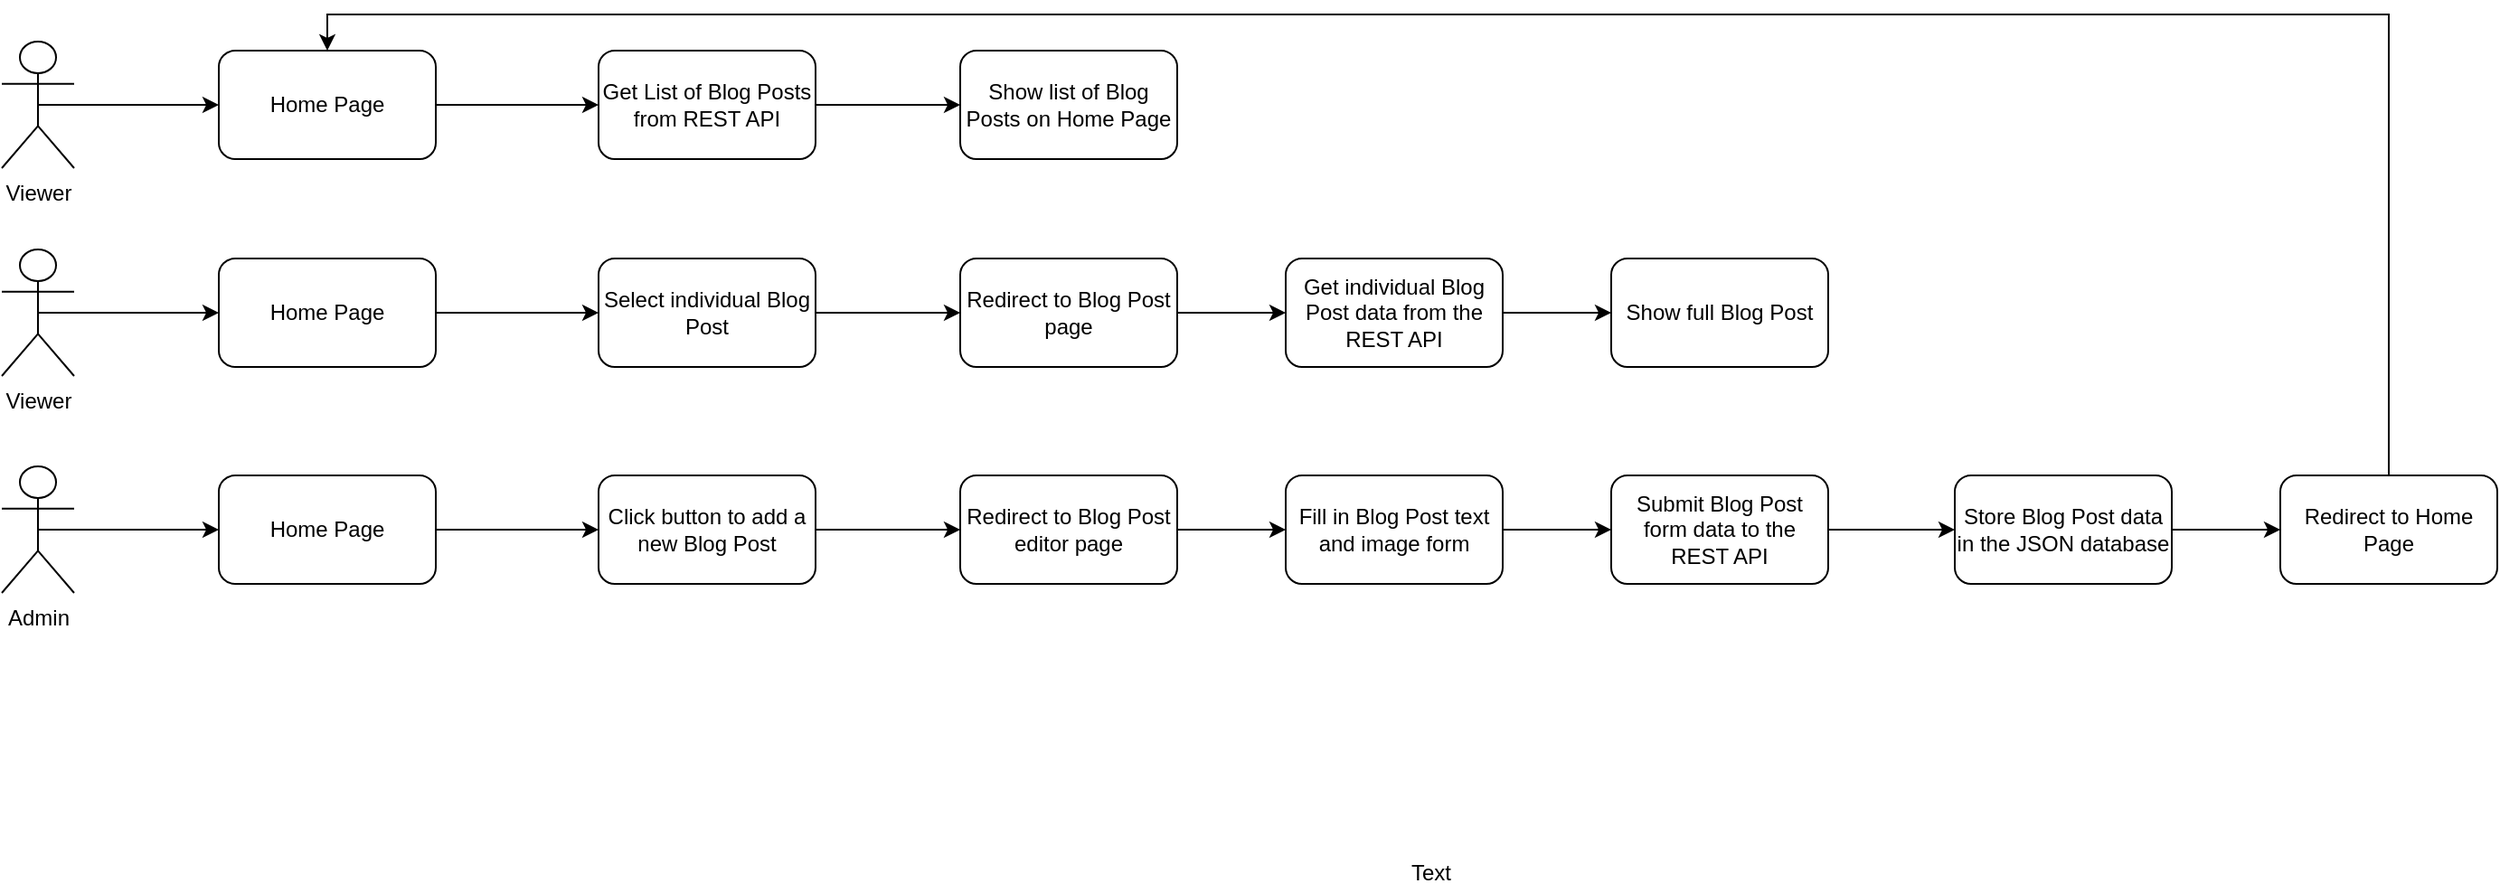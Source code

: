 <mxfile compressed="true" version="13.2.2" type="device" pages="2"><diagram id="pjxHPNAOR4BkMF33k8VS" name="User Flow"><mxGraphModel dx="1580" dy="1089" grid="1" gridSize="10" guides="1" tooltips="1" connect="1" arrows="1" fold="1" page="1" pageScale="1" pageWidth="850" pageHeight="1100" math="0" shadow="0"><root><mxCell id="9fRYV_rmQhWTyooxmD6T-0"/><mxCell id="9fRYV_rmQhWTyooxmD6T-1" parent="9fRYV_rmQhWTyooxmD6T-0"/><mxCell id="r-CkR7PyCMjqZGLbdcW0-6" style="edgeStyle=orthogonalEdgeStyle;rounded=0;orthogonalLoop=1;jettySize=auto;html=1;exitX=0.5;exitY=0.5;exitDx=0;exitDy=0;exitPerimeter=0;entryX=0;entryY=0.5;entryDx=0;entryDy=0;" edge="1" parent="9fRYV_rmQhWTyooxmD6T-1" source="r-CkR7PyCMjqZGLbdcW0-0" target="r-CkR7PyCMjqZGLbdcW0-2"><mxGeometry relative="1" as="geometry"/></mxCell><mxCell id="r-CkR7PyCMjqZGLbdcW0-0" value="Viewer" style="shape=umlActor;verticalLabelPosition=bottom;labelBackgroundColor=#ffffff;verticalAlign=top;html=1;outlineConnect=0;" vertex="1" parent="9fRYV_rmQhWTyooxmD6T-1"><mxGeometry x="10" y="95" width="40" height="70" as="geometry"/></mxCell><mxCell id="r-CkR7PyCMjqZGLbdcW0-8" style="edgeStyle=orthogonalEdgeStyle;rounded=0;orthogonalLoop=1;jettySize=auto;html=1;exitX=1;exitY=0.5;exitDx=0;exitDy=0;" edge="1" parent="9fRYV_rmQhWTyooxmD6T-1" source="r-CkR7PyCMjqZGLbdcW0-2" target="r-CkR7PyCMjqZGLbdcW0-7"><mxGeometry relative="1" as="geometry"/></mxCell><mxCell id="r-CkR7PyCMjqZGLbdcW0-2" value="Home Page" style="rounded=1;whiteSpace=wrap;html=1;" vertex="1" parent="9fRYV_rmQhWTyooxmD6T-1"><mxGeometry x="130" y="100" width="120" height="60" as="geometry"/></mxCell><mxCell id="r-CkR7PyCMjqZGLbdcW0-10" style="edgeStyle=orthogonalEdgeStyle;rounded=0;orthogonalLoop=1;jettySize=auto;html=1;exitX=1;exitY=0.5;exitDx=0;exitDy=0;entryX=0;entryY=0.5;entryDx=0;entryDy=0;" edge="1" parent="9fRYV_rmQhWTyooxmD6T-1" source="r-CkR7PyCMjqZGLbdcW0-7" target="r-CkR7PyCMjqZGLbdcW0-9"><mxGeometry relative="1" as="geometry"/></mxCell><mxCell id="r-CkR7PyCMjqZGLbdcW0-7" value="Get List of Blog Posts from REST API" style="rounded=1;whiteSpace=wrap;html=1;" vertex="1" parent="9fRYV_rmQhWTyooxmD6T-1"><mxGeometry x="340" y="100" width="120" height="60" as="geometry"/></mxCell><mxCell id="r-CkR7PyCMjqZGLbdcW0-9" value="Show list of Blog Posts on Home Page" style="rounded=1;whiteSpace=wrap;html=1;" vertex="1" parent="9fRYV_rmQhWTyooxmD6T-1"><mxGeometry x="540" y="100" width="120" height="60" as="geometry"/></mxCell><mxCell id="r-CkR7PyCMjqZGLbdcW0-11" style="edgeStyle=orthogonalEdgeStyle;rounded=0;orthogonalLoop=1;jettySize=auto;html=1;exitX=0.5;exitY=0.5;exitDx=0;exitDy=0;exitPerimeter=0;entryX=0;entryY=0.5;entryDx=0;entryDy=0;" edge="1" source="r-CkR7PyCMjqZGLbdcW0-12" target="r-CkR7PyCMjqZGLbdcW0-14" parent="9fRYV_rmQhWTyooxmD6T-1"><mxGeometry relative="1" as="geometry"/></mxCell><mxCell id="r-CkR7PyCMjqZGLbdcW0-12" value="Viewer" style="shape=umlActor;verticalLabelPosition=bottom;labelBackgroundColor=#ffffff;verticalAlign=top;html=1;outlineConnect=0;" vertex="1" parent="9fRYV_rmQhWTyooxmD6T-1"><mxGeometry x="10" y="210" width="40" height="70" as="geometry"/></mxCell><mxCell id="r-CkR7PyCMjqZGLbdcW0-13" style="edgeStyle=orthogonalEdgeStyle;rounded=0;orthogonalLoop=1;jettySize=auto;html=1;exitX=1;exitY=0.5;exitDx=0;exitDy=0;" edge="1" source="r-CkR7PyCMjqZGLbdcW0-14" target="r-CkR7PyCMjqZGLbdcW0-16" parent="9fRYV_rmQhWTyooxmD6T-1"><mxGeometry relative="1" as="geometry"/></mxCell><mxCell id="r-CkR7PyCMjqZGLbdcW0-14" value="Home Page" style="rounded=1;whiteSpace=wrap;html=1;" vertex="1" parent="9fRYV_rmQhWTyooxmD6T-1"><mxGeometry x="130" y="215" width="120" height="60" as="geometry"/></mxCell><mxCell id="r-CkR7PyCMjqZGLbdcW0-15" style="edgeStyle=orthogonalEdgeStyle;rounded=0;orthogonalLoop=1;jettySize=auto;html=1;exitX=1;exitY=0.5;exitDx=0;exitDy=0;entryX=0;entryY=0.5;entryDx=0;entryDy=0;" edge="1" source="r-CkR7PyCMjqZGLbdcW0-16" target="r-CkR7PyCMjqZGLbdcW0-17" parent="9fRYV_rmQhWTyooxmD6T-1"><mxGeometry relative="1" as="geometry"/></mxCell><mxCell id="r-CkR7PyCMjqZGLbdcW0-16" value="Select individual Blog Post" style="rounded=1;whiteSpace=wrap;html=1;" vertex="1" parent="9fRYV_rmQhWTyooxmD6T-1"><mxGeometry x="340" y="215" width="120" height="60" as="geometry"/></mxCell><mxCell id="r-CkR7PyCMjqZGLbdcW0-19" style="edgeStyle=orthogonalEdgeStyle;rounded=0;orthogonalLoop=1;jettySize=auto;html=1;exitX=1;exitY=0.5;exitDx=0;exitDy=0;entryX=0;entryY=0.5;entryDx=0;entryDy=0;" edge="1" parent="9fRYV_rmQhWTyooxmD6T-1" source="r-CkR7PyCMjqZGLbdcW0-17" target="r-CkR7PyCMjqZGLbdcW0-18"><mxGeometry relative="1" as="geometry"/></mxCell><mxCell id="r-CkR7PyCMjqZGLbdcW0-17" value="Redirect to Blog Post page" style="rounded=1;whiteSpace=wrap;html=1;" vertex="1" parent="9fRYV_rmQhWTyooxmD6T-1"><mxGeometry x="540" y="215" width="120" height="60" as="geometry"/></mxCell><mxCell id="r-CkR7PyCMjqZGLbdcW0-21" style="edgeStyle=orthogonalEdgeStyle;rounded=0;orthogonalLoop=1;jettySize=auto;html=1;exitX=1;exitY=0.5;exitDx=0;exitDy=0;" edge="1" parent="9fRYV_rmQhWTyooxmD6T-1" source="r-CkR7PyCMjqZGLbdcW0-18" target="r-CkR7PyCMjqZGLbdcW0-20"><mxGeometry relative="1" as="geometry"/></mxCell><mxCell id="r-CkR7PyCMjqZGLbdcW0-18" value="Get individual Blog Post data from the REST API" style="rounded=1;whiteSpace=wrap;html=1;" vertex="1" parent="9fRYV_rmQhWTyooxmD6T-1"><mxGeometry x="720" y="215" width="120" height="60" as="geometry"/></mxCell><mxCell id="r-CkR7PyCMjqZGLbdcW0-20" value="Show full Blog Post" style="rounded=1;whiteSpace=wrap;html=1;" vertex="1" parent="9fRYV_rmQhWTyooxmD6T-1"><mxGeometry x="900" y="215" width="120" height="60" as="geometry"/></mxCell><mxCell id="r-CkR7PyCMjqZGLbdcW0-22" style="edgeStyle=orthogonalEdgeStyle;rounded=0;orthogonalLoop=1;jettySize=auto;html=1;exitX=0.5;exitY=0.5;exitDx=0;exitDy=0;exitPerimeter=0;entryX=0;entryY=0.5;entryDx=0;entryDy=0;" edge="1" parent="9fRYV_rmQhWTyooxmD6T-1" source="r-CkR7PyCMjqZGLbdcW0-23" target="r-CkR7PyCMjqZGLbdcW0-25"><mxGeometry relative="1" as="geometry"/></mxCell><mxCell id="r-CkR7PyCMjqZGLbdcW0-23" value="Admin" style="shape=umlActor;verticalLabelPosition=bottom;labelBackgroundColor=#ffffff;verticalAlign=top;html=1;outlineConnect=0;" vertex="1" parent="9fRYV_rmQhWTyooxmD6T-1"><mxGeometry x="10" y="330" width="40" height="70" as="geometry"/></mxCell><mxCell id="r-CkR7PyCMjqZGLbdcW0-24" style="edgeStyle=orthogonalEdgeStyle;rounded=0;orthogonalLoop=1;jettySize=auto;html=1;exitX=1;exitY=0.5;exitDx=0;exitDy=0;" edge="1" parent="9fRYV_rmQhWTyooxmD6T-1" source="r-CkR7PyCMjqZGLbdcW0-25" target="r-CkR7PyCMjqZGLbdcW0-27"><mxGeometry relative="1" as="geometry"/></mxCell><mxCell id="r-CkR7PyCMjqZGLbdcW0-25" value="Home Page" style="rounded=1;whiteSpace=wrap;html=1;" vertex="1" parent="9fRYV_rmQhWTyooxmD6T-1"><mxGeometry x="130" y="335" width="120" height="60" as="geometry"/></mxCell><mxCell id="r-CkR7PyCMjqZGLbdcW0-26" style="edgeStyle=orthogonalEdgeStyle;rounded=0;orthogonalLoop=1;jettySize=auto;html=1;exitX=1;exitY=0.5;exitDx=0;exitDy=0;entryX=0;entryY=0.5;entryDx=0;entryDy=0;" edge="1" parent="9fRYV_rmQhWTyooxmD6T-1" source="r-CkR7PyCMjqZGLbdcW0-27" target="r-CkR7PyCMjqZGLbdcW0-29"><mxGeometry relative="1" as="geometry"/></mxCell><mxCell id="r-CkR7PyCMjqZGLbdcW0-27" value="Click button to add a new Blog Post" style="rounded=1;whiteSpace=wrap;html=1;" vertex="1" parent="9fRYV_rmQhWTyooxmD6T-1"><mxGeometry x="340" y="335" width="120" height="60" as="geometry"/></mxCell><mxCell id="r-CkR7PyCMjqZGLbdcW0-28" style="edgeStyle=orthogonalEdgeStyle;rounded=0;orthogonalLoop=1;jettySize=auto;html=1;exitX=1;exitY=0.5;exitDx=0;exitDy=0;entryX=0;entryY=0.5;entryDx=0;entryDy=0;" edge="1" parent="9fRYV_rmQhWTyooxmD6T-1" source="r-CkR7PyCMjqZGLbdcW0-35" target="r-CkR7PyCMjqZGLbdcW0-31"><mxGeometry relative="1" as="geometry"/></mxCell><mxCell id="r-CkR7PyCMjqZGLbdcW0-36" style="edgeStyle=orthogonalEdgeStyle;rounded=0;orthogonalLoop=1;jettySize=auto;html=1;exitX=1;exitY=0.5;exitDx=0;exitDy=0;entryX=0;entryY=0.5;entryDx=0;entryDy=0;" edge="1" parent="9fRYV_rmQhWTyooxmD6T-1" source="r-CkR7PyCMjqZGLbdcW0-29" target="r-CkR7PyCMjqZGLbdcW0-35"><mxGeometry relative="1" as="geometry"/></mxCell><mxCell id="r-CkR7PyCMjqZGLbdcW0-29" value="Redirect to Blog Post editor page" style="rounded=1;whiteSpace=wrap;html=1;" vertex="1" parent="9fRYV_rmQhWTyooxmD6T-1"><mxGeometry x="540" y="335" width="120" height="60" as="geometry"/></mxCell><mxCell id="r-CkR7PyCMjqZGLbdcW0-30" style="edgeStyle=orthogonalEdgeStyle;rounded=0;orthogonalLoop=1;jettySize=auto;html=1;exitX=1;exitY=0.5;exitDx=0;exitDy=0;" edge="1" parent="9fRYV_rmQhWTyooxmD6T-1" source="r-CkR7PyCMjqZGLbdcW0-31" target="r-CkR7PyCMjqZGLbdcW0-32"><mxGeometry relative="1" as="geometry"/></mxCell><mxCell id="r-CkR7PyCMjqZGLbdcW0-31" value="Submit Blog Post form data to the REST API" style="rounded=1;whiteSpace=wrap;html=1;" vertex="1" parent="9fRYV_rmQhWTyooxmD6T-1"><mxGeometry x="900" y="335" width="120" height="60" as="geometry"/></mxCell><mxCell id="r-CkR7PyCMjqZGLbdcW0-38" style="edgeStyle=orthogonalEdgeStyle;rounded=0;orthogonalLoop=1;jettySize=auto;html=1;exitX=1;exitY=0.5;exitDx=0;exitDy=0;entryX=0;entryY=0.5;entryDx=0;entryDy=0;" edge="1" parent="9fRYV_rmQhWTyooxmD6T-1" source="r-CkR7PyCMjqZGLbdcW0-32" target="r-CkR7PyCMjqZGLbdcW0-37"><mxGeometry relative="1" as="geometry"/></mxCell><mxCell id="r-CkR7PyCMjqZGLbdcW0-32" value="Store Blog Post data in the JSON database" style="rounded=1;whiteSpace=wrap;html=1;" vertex="1" parent="9fRYV_rmQhWTyooxmD6T-1"><mxGeometry x="1090" y="335" width="120" height="60" as="geometry"/></mxCell><mxCell id="r-CkR7PyCMjqZGLbdcW0-35" value="Fill in Blog Post text and image form" style="rounded=1;whiteSpace=wrap;html=1;" vertex="1" parent="9fRYV_rmQhWTyooxmD6T-1"><mxGeometry x="720" y="335" width="120" height="60" as="geometry"/></mxCell><mxCell id="r-CkR7PyCMjqZGLbdcW0-39" style="edgeStyle=orthogonalEdgeStyle;rounded=0;orthogonalLoop=1;jettySize=auto;html=1;exitX=0.5;exitY=0;exitDx=0;exitDy=0;entryX=0.5;entryY=0;entryDx=0;entryDy=0;" edge="1" parent="9fRYV_rmQhWTyooxmD6T-1" source="r-CkR7PyCMjqZGLbdcW0-37" target="r-CkR7PyCMjqZGLbdcW0-2"><mxGeometry relative="1" as="geometry"/></mxCell><mxCell id="r-CkR7PyCMjqZGLbdcW0-37" value="Redirect to Home Page" style="rounded=1;whiteSpace=wrap;html=1;" vertex="1" parent="9fRYV_rmQhWTyooxmD6T-1"><mxGeometry x="1270" y="335" width="120" height="60" as="geometry"/></mxCell><mxCell id="r-CkR7PyCMjqZGLbdcW0-41" value="Text" style="text;html=1;align=center;verticalAlign=middle;resizable=0;points=[];autosize=1;" vertex="1" parent="9fRYV_rmQhWTyooxmD6T-1"><mxGeometry x="780" y="545" width="40" height="20" as="geometry"/></mxCell></root></mxGraphModel></diagram><diagram id="meDcu6B0GQOt-xZEFn22" name="Blog List"><mxGraphModel dx="1086" dy="926" grid="1" gridSize="10" guides="1" tooltips="1" connect="1" arrows="1" fold="1" page="1" pageScale="1" pageWidth="850" pageHeight="1100" math="0" shadow="0"><root><mxCell id="0"/><mxCell id="1" parent="0"/><mxCell id="kqo7PK2xAApfbIl8Z7iQ-1" value="" style="whiteSpace=wrap;html=1;container=0;" vertex="1" parent="1"><mxGeometry x="20" y="50" width="810" height="890" as="geometry"/></mxCell><mxCell id="kqo7PK2xAApfbIl8Z7iQ-2" value="" style="rounded=1;whiteSpace=wrap;html=1;container=0;" vertex="1" parent="1"><mxGeometry x="100" y="190" width="680" height="150" as="geometry"/></mxCell><mxCell id="kqo7PK2xAApfbIl8Z7iQ-3" value="" style="rounded=1;whiteSpace=wrap;html=1;" vertex="1" parent="1"><mxGeometry x="100" y="360" width="680" height="150" as="geometry"/></mxCell><mxCell id="kqo7PK2xAApfbIl8Z7iQ-4" value="" style="rounded=1;whiteSpace=wrap;html=1;" vertex="1" parent="1"><mxGeometry x="100" y="530" width="680" height="150" as="geometry"/></mxCell><mxCell id="kqo7PK2xAApfbIl8Z7iQ-5" value="" style="rounded=1;whiteSpace=wrap;html=1;" vertex="1" parent="1"><mxGeometry x="100" y="700" width="680" height="150" as="geometry"/></mxCell><mxCell id="kqo7PK2xAApfbIl8Z7iQ-10" value="Bloggerheads Unite!" style="text;html=1;strokeColor=none;fillColor=none;align=left;verticalAlign=middle;whiteSpace=wrap;rounded=0;fontSize=24;fontStyle=1;container=0;" vertex="1" parent="1"><mxGeometry x="260" y="190" width="490" height="40" as="geometry"/></mxCell><mxCell id="kqo7PK2xAApfbIl8Z7iQ-11" value="My Bloggy Bloggard" style="text;html=1;strokeColor=none;fillColor=none;align=center;verticalAlign=middle;whiteSpace=wrap;rounded=0;fontSize=48;" vertex="1" parent="1"><mxGeometry x="207.5" y="80" width="465" height="80" as="geometry"/></mxCell><mxCell id="kqo7PK2xAApfbIl8Z7iQ-12" value="Bloggy bloggers blogging bloggable stuff." style="text;html=1;strokeColor=none;fillColor=none;align=left;verticalAlign=top;whiteSpace=wrap;rounded=0;fontSize=14;horizontal=1;container=0;" vertex="1" parent="1"><mxGeometry x="260" y="230" width="490" height="80" as="geometry"/></mxCell><mxCell id="kqo7PK2xAApfbIl8Z7iQ-13" value="Image" style="rounded=1;whiteSpace=wrap;html=1;fontSize=14;align=center;container=0;" vertex="1" parent="1"><mxGeometry x="120" y="210" width="130" height="110" as="geometry"/></mxCell><mxCell id="kqo7PK2xAApfbIl8Z7iQ-14" value="Oops, I blogged it again." style="text;html=1;strokeColor=none;fillColor=none;align=left;verticalAlign=middle;whiteSpace=wrap;rounded=0;fontSize=24;fontStyle=1;container=0;" vertex="1" parent="1"><mxGeometry x="260" y="360" width="490" height="40" as="geometry"/></mxCell><mxCell id="kqo7PK2xAApfbIl8Z7iQ-15" value="Image" style="rounded=1;whiteSpace=wrap;html=1;fontSize=14;align=center;container=0;" vertex="1" parent="1"><mxGeometry x="120" y="380" width="130" height="110" as="geometry"/></mxCell><mxCell id="kqo7PK2xAApfbIl8Z7iQ-16" value="Image" style="rounded=1;whiteSpace=wrap;html=1;fontSize=14;align=center;container=0;" vertex="1" parent="1"><mxGeometry x="120" y="550" width="130" height="110" as="geometry"/></mxCell><mxCell id="kqo7PK2xAApfbIl8Z7iQ-17" value="Image" style="rounded=1;whiteSpace=wrap;html=1;fontSize=14;align=center;container=0;" vertex="1" parent="1"><mxGeometry x="120" y="720" width="130" height="110" as="geometry"/></mxCell><mxCell id="kqo7PK2xAApfbIl8Z7iQ-18" value="Blogtastic good blog!" style="text;html=1;strokeColor=none;fillColor=none;align=left;verticalAlign=middle;whiteSpace=wrap;rounded=0;fontSize=24;fontStyle=1;container=0;" vertex="1" parent="1"><mxGeometry x="260" y="530" width="490" height="40" as="geometry"/></mxCell><mxCell id="kqo7PK2xAApfbIl8Z7iQ-19" value="Are you ready to blog?" style="text;html=1;strokeColor=none;fillColor=none;align=left;verticalAlign=middle;whiteSpace=wrap;rounded=0;fontSize=24;fontStyle=1;container=0;" vertex="1" parent="1"><mxGeometry x="260" y="700" width="490" height="40" as="geometry"/></mxCell><mxCell id="kqo7PK2xAApfbIl8Z7iQ-20" value="Accidentally on purpose?" style="text;html=1;strokeColor=none;fillColor=none;align=left;verticalAlign=top;whiteSpace=wrap;rounded=0;fontSize=14;horizontal=1;container=0;" vertex="1" parent="1"><mxGeometry x="260" y="400" width="490" height="80" as="geometry"/></mxCell><mxCell id="kqo7PK2xAApfbIl8Z7iQ-21" value="For a good time, blog me!" style="text;html=1;strokeColor=none;fillColor=none;align=left;verticalAlign=top;whiteSpace=wrap;rounded=0;fontSize=14;horizontal=1;container=0;" vertex="1" parent="1"><mxGeometry x="260" y="570" width="490" height="80" as="geometry"/></mxCell><mxCell id="kqo7PK2xAApfbIl8Z7iQ-22" value="FUll contact blogging bloggards vs bloggerheads!" style="text;html=1;strokeColor=none;fillColor=none;align=left;verticalAlign=top;whiteSpace=wrap;rounded=0;fontSize=14;horizontal=1;container=0;" vertex="1" parent="1"><mxGeometry x="260" y="740" width="490" height="80" as="geometry"/></mxCell></root></mxGraphModel></diagram></mxfile>